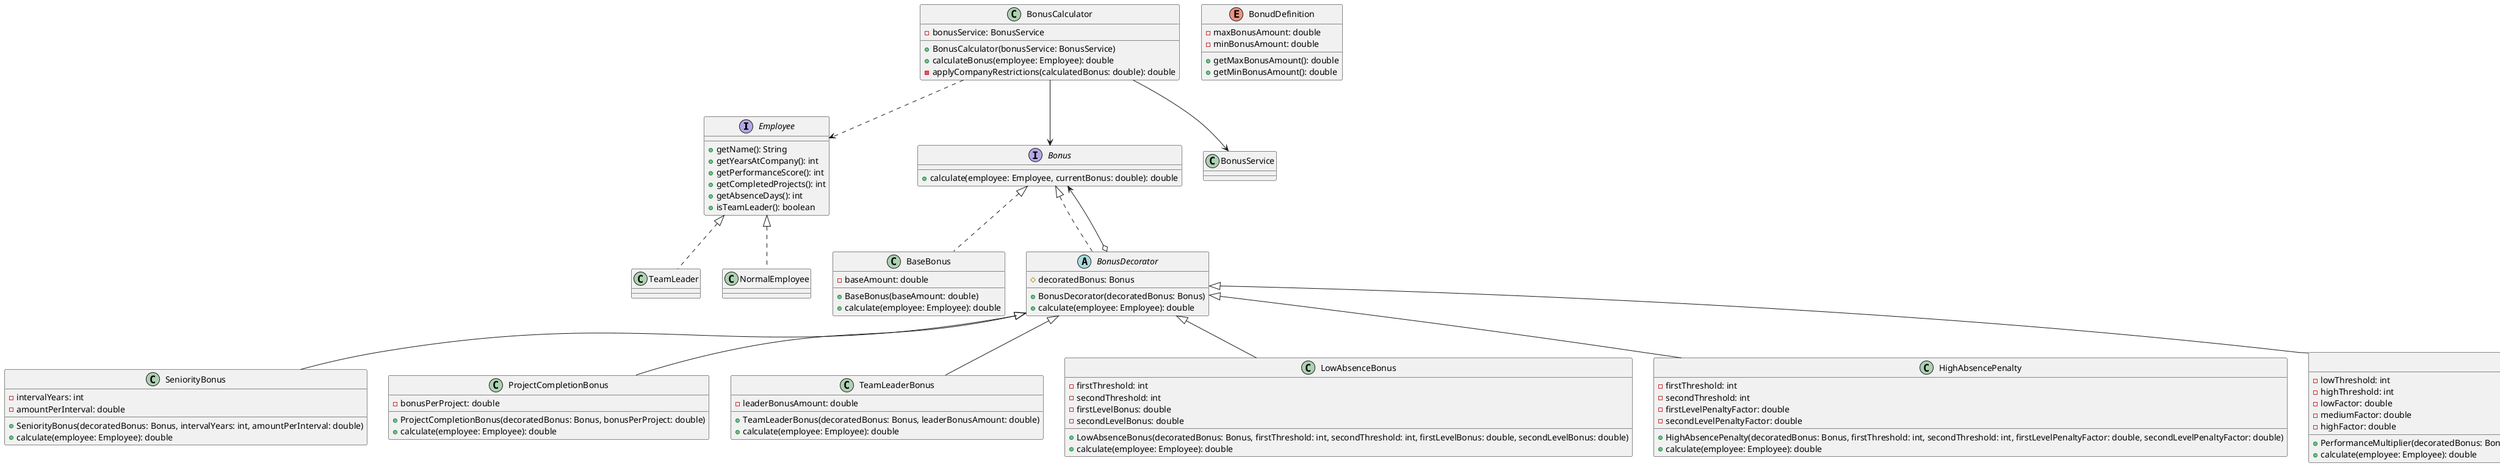 @startuml

interface Employee {
  + getName(): String
  + getYearsAtCompany(): int
  + getPerformanceScore(): int
  + getCompletedProjects(): int
  + getAbsenceDays(): int
  + isTeamLeader(): boolean
}

class TeamLeader implements Employee

class NormalEmployee implements Employee

enum BonudDefinition {
  - maxBonusAmount: double
  - minBonusAmount: double
  + getMaxBonusAmount(): double
  + getMinBonusAmount(): double
}

class BonusCalculator {
  - bonusService: BonusService
  + BonusCalculator(bonusService: BonusService)
  + calculateBonus(employee: Employee): double
  - applyCompanyRestrictions(calculatedBonus: double): double
}

' Decorator Pattern
interface Bonus {
  + calculate(employee: Employee, currentBonus: double): double
}

class BaseBonus implements Bonus {
  - baseAmount: double
  + BaseBonus(baseAmount: double)
  + calculate(employee: Employee): double
}

abstract class BonusDecorator implements Bonus {
  # decoratedBonus: Bonus
  + BonusDecorator(decoratedBonus: Bonus)
  + calculate(employee: Employee): double
}

class SeniorityBonus extends BonusDecorator {
  - intervalYears: int
  - amountPerInterval: double
  + SeniorityBonus(decoratedBonus: Bonus, intervalYears: int, amountPerInterval: double)
  + calculate(employee: Employee): double
}

class ProjectCompletionBonus extends BonusDecorator {
  - bonusPerProject: double
  + ProjectCompletionBonus(decoratedBonus: Bonus, bonusPerProject: double)
  + calculate(employee: Employee): double
}

class TeamLeaderBonus extends BonusDecorator {
  - leaderBonusAmount: double
  + TeamLeaderBonus(decoratedBonus: Bonus, leaderBonusAmount: double)
  + calculate(employee: Employee): double
}

class LowAbsenceBonus extends BonusDecorator {
  - firstThreshold: int
  - secondThreshold: int
  - firstLevelBonus: double
  - secondLevelBonus: double
  + LowAbsenceBonus(decoratedBonus: Bonus, firstThreshold: int, secondThreshold: int, firstLevelBonus: double, secondLevelBonus: double)
  + calculate(employee: Employee): double
}

class HighAbsencePenalty extends BonusDecorator {
  - firstThreshold: int
  - secondThreshold: int
  - firstLevelPenaltyFactor: double
  - secondLevelPenaltyFactor: double
  + HighAbsencePenalty(decoratedBonus: Bonus, firstThreshold: int, secondThreshold: int, firstLevelPenaltyFactor: double, secondLevelPenaltyFactor: double)
  + calculate(employee: Employee): double
}

class PerformanceMultiplier extends BonusDecorator {
  - lowThreshold: int
  - highThreshold: int
  - lowFactor: double
  - mediumFactor: double
  - highFactor: double
  + PerformanceMultiplier(decoratedBonus: Bonus, lowThreshold: int, highThreshold: int, lowFactor: double, mediumFactor: double, highFactor: double)
  + calculate(employee: Employee): double
}

' Relationships
BonusCalculator --> BonusService
BonusCalculator --> Bonus
BonusDecorator o--> Bonus
BonusCalculator ..> Employee

@enduml